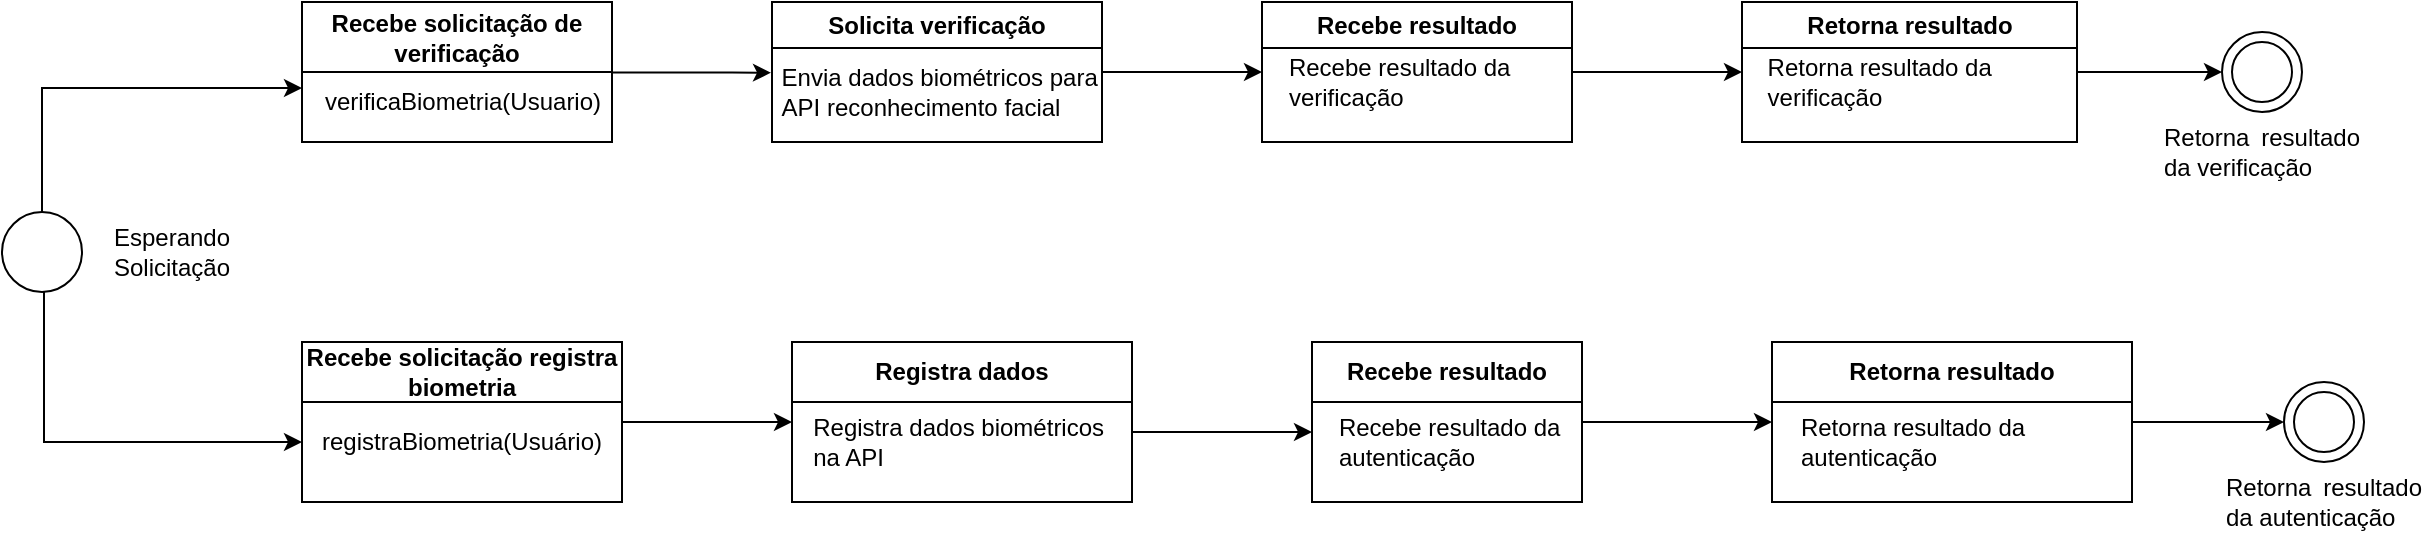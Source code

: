 <mxfile version="24.7.17">
  <diagram name="Página-1" id="fC4xaVk8DWp9LuVx3r3I">
    <mxGraphModel dx="1121" dy="599" grid="1" gridSize="10" guides="1" tooltips="1" connect="1" arrows="1" fold="1" page="1" pageScale="1" pageWidth="827" pageHeight="1169" math="0" shadow="0">
      <root>
        <mxCell id="0" />
        <mxCell id="1" parent="0" />
        <mxCell id="itOVfg9Iox0ewXBHak4l-5" value="" style="edgeStyle=orthogonalEdgeStyle;rounded=0;orthogonalLoop=1;jettySize=auto;html=1;entryX=0.025;entryY=0.258;entryDx=0;entryDy=0;entryPerimeter=0;" edge="1" parent="1" source="itOVfg9Iox0ewXBHak4l-6" target="itOVfg9Iox0ewXBHak4l-10">
          <mxGeometry relative="1" as="geometry">
            <Array as="points">
              <mxPoint x="400" y="715" />
            </Array>
          </mxGeometry>
        </mxCell>
        <mxCell id="itOVfg9Iox0ewXBHak4l-6" value="Recebe solicitação de verificação" style="swimlane;whiteSpace=wrap;html=1;startSize=35;" vertex="1" parent="1">
          <mxGeometry x="185" y="680" width="155" height="70" as="geometry" />
        </mxCell>
        <mxCell id="itOVfg9Iox0ewXBHak4l-7" value="verificaBiometria(Usuario)" style="text;html=1;align=center;verticalAlign=middle;resizable=0;points=[];autosize=1;strokeColor=none;fillColor=none;" vertex="1" parent="itOVfg9Iox0ewXBHak4l-6">
          <mxGeometry y="35" width="160" height="30" as="geometry" />
        </mxCell>
        <mxCell id="itOVfg9Iox0ewXBHak4l-8" value="" style="edgeStyle=orthogonalEdgeStyle;rounded=0;orthogonalLoop=1;jettySize=auto;html=1;" edge="1" parent="1" source="itOVfg9Iox0ewXBHak4l-9" target="itOVfg9Iox0ewXBHak4l-13">
          <mxGeometry relative="1" as="geometry">
            <Array as="points">
              <mxPoint x="650" y="715" />
              <mxPoint x="650" y="715" />
            </Array>
          </mxGeometry>
        </mxCell>
        <mxCell id="itOVfg9Iox0ewXBHak4l-9" value="Solicita verificação" style="swimlane;whiteSpace=wrap;html=1;" vertex="1" parent="1">
          <mxGeometry x="420" y="680" width="165" height="70" as="geometry" />
        </mxCell>
        <mxCell id="itOVfg9Iox0ewXBHak4l-10" value="&lt;div style=&quot;text-align: justify;&quot;&gt;Envia dados biométricos para&amp;nbsp;&lt;/div&gt;&lt;div style=&quot;text-align: justify;&quot;&gt;API reconhecimento facial&lt;/div&gt;" style="text;html=1;align=center;verticalAlign=middle;resizable=0;points=[];autosize=1;strokeColor=none;fillColor=none;" vertex="1" parent="itOVfg9Iox0ewXBHak4l-9">
          <mxGeometry x="-5" y="25" width="180" height="40" as="geometry" />
        </mxCell>
        <mxCell id="itOVfg9Iox0ewXBHak4l-11" value="" style="edgeStyle=orthogonalEdgeStyle;rounded=0;orthogonalLoop=1;jettySize=auto;html=1;entryX=0;entryY=0.5;entryDx=0;entryDy=0;" edge="1" parent="1" source="itOVfg9Iox0ewXBHak4l-12" target="itOVfg9Iox0ewXBHak4l-18">
          <mxGeometry relative="1" as="geometry">
            <mxPoint x="895" y="715" as="targetPoint" />
          </mxGeometry>
        </mxCell>
        <mxCell id="itOVfg9Iox0ewXBHak4l-12" value="Recebe resultado" style="swimlane;whiteSpace=wrap;html=1;" vertex="1" parent="1">
          <mxGeometry x="665" y="680" width="155" height="70" as="geometry" />
        </mxCell>
        <mxCell id="itOVfg9Iox0ewXBHak4l-13" value="&lt;div style=&quot;text-align: justify;&quot;&gt;&lt;span style=&quot;background-color: initial;&quot;&gt;Recebe resultado da&amp;nbsp;&lt;/span&gt;&lt;/div&gt;&lt;div style=&quot;text-align: justify;&quot;&gt;verificação&lt;/div&gt;" style="text;html=1;align=center;verticalAlign=middle;resizable=0;points=[];autosize=1;strokeColor=none;fillColor=none;" vertex="1" parent="itOVfg9Iox0ewXBHak4l-12">
          <mxGeometry y="20" width="140" height="40" as="geometry" />
        </mxCell>
        <mxCell id="itOVfg9Iox0ewXBHak4l-14" value="" style="ellipse;whiteSpace=wrap;html=1;aspect=fixed;" vertex="1" parent="1">
          <mxGeometry x="1145" y="695" width="40" height="40" as="geometry" />
        </mxCell>
        <mxCell id="itOVfg9Iox0ewXBHak4l-15" value="&lt;div style=&quot;text-align: justify;&quot;&gt;&lt;span style=&quot;background-color: initial;&quot;&gt;Retorna resultado da verificação&lt;/span&gt;&lt;/div&gt;" style="text;html=1;align=center;verticalAlign=middle;whiteSpace=wrap;rounded=0;" vertex="1" parent="1">
          <mxGeometry x="1115" y="735" width="100" height="40" as="geometry" />
        </mxCell>
        <mxCell id="itOVfg9Iox0ewXBHak4l-16" value="" style="ellipse;whiteSpace=wrap;html=1;aspect=fixed;" vertex="1" parent="1">
          <mxGeometry x="1150" y="700" width="30" height="30" as="geometry" />
        </mxCell>
        <mxCell id="itOVfg9Iox0ewXBHak4l-17" value="" style="edgeStyle=orthogonalEdgeStyle;rounded=0;orthogonalLoop=1;jettySize=auto;html=1;" edge="1" parent="1" source="itOVfg9Iox0ewXBHak4l-18">
          <mxGeometry relative="1" as="geometry">
            <mxPoint x="1145" y="715" as="targetPoint" />
          </mxGeometry>
        </mxCell>
        <mxCell id="itOVfg9Iox0ewXBHak4l-18" value="Retorna resultado" style="swimlane;whiteSpace=wrap;html=1;" vertex="1" parent="1">
          <mxGeometry x="905" y="680" width="167.5" height="70" as="geometry" />
        </mxCell>
        <mxCell id="itOVfg9Iox0ewXBHak4l-19" value="&lt;div style=&quot;text-align: justify;&quot;&gt;&lt;span style=&quot;background-color: initial;&quot;&gt;Retorna resultado da&amp;nbsp;&lt;/span&gt;&lt;/div&gt;&lt;div style=&quot;text-align: justify;&quot;&gt;verificação&lt;/div&gt;" style="text;html=1;align=center;verticalAlign=middle;resizable=0;points=[];autosize=1;strokeColor=none;fillColor=none;" vertex="1" parent="itOVfg9Iox0ewXBHak4l-18">
          <mxGeometry y="20" width="140" height="40" as="geometry" />
        </mxCell>
        <mxCell id="itOVfg9Iox0ewXBHak4l-20" value="" style="edgeStyle=orthogonalEdgeStyle;rounded=0;orthogonalLoop=1;jettySize=auto;html=1;entryX=0;entryY=0.5;entryDx=0;entryDy=0;" edge="1" parent="1" source="itOVfg9Iox0ewXBHak4l-21" target="itOVfg9Iox0ewXBHak4l-80">
          <mxGeometry relative="1" as="geometry" />
        </mxCell>
        <mxCell id="itOVfg9Iox0ewXBHak4l-21" value="Recebe solicitação registra biometria" style="swimlane;whiteSpace=wrap;html=1;startSize=30;" vertex="1" parent="1">
          <mxGeometry x="185" y="850" width="160" height="80" as="geometry" />
        </mxCell>
        <mxCell id="itOVfg9Iox0ewXBHak4l-22" value="&lt;div style=&quot;text-align: justify;&quot;&gt;&lt;span style=&quot;text-wrap: nowrap;&quot;&gt;registraBiometria(Usuário)&lt;/span&gt;&lt;/div&gt;" style="text;html=1;align=center;verticalAlign=middle;whiteSpace=wrap;rounded=0;" vertex="1" parent="itOVfg9Iox0ewXBHak4l-21">
          <mxGeometry y="25" width="160" height="50" as="geometry" />
        </mxCell>
        <mxCell id="itOVfg9Iox0ewXBHak4l-120" value="" style="edgeStyle=orthogonalEdgeStyle;rounded=0;orthogonalLoop=1;jettySize=auto;html=1;" edge="1" parent="1" source="itOVfg9Iox0ewXBHak4l-23" target="itOVfg9Iox0ewXBHak4l-84">
          <mxGeometry relative="1" as="geometry">
            <Array as="points">
              <mxPoint x="905" y="890" />
              <mxPoint x="905" y="890" />
            </Array>
          </mxGeometry>
        </mxCell>
        <mxCell id="itOVfg9Iox0ewXBHak4l-23" value="Recebe resultado" style="swimlane;whiteSpace=wrap;html=1;startSize=30;" vertex="1" parent="1">
          <mxGeometry x="690" y="850" width="135" height="80" as="geometry" />
        </mxCell>
        <mxCell id="itOVfg9Iox0ewXBHak4l-24" value="&lt;div style=&quot;text-align: justify;&quot;&gt;&lt;span style=&quot;background-color: initial;&quot;&gt;Recebe resultado da&amp;nbsp;&lt;/span&gt;&lt;/div&gt;&lt;div style=&quot;text-align: justify;&quot;&gt;autenticação&lt;/div&gt;" style="text;html=1;align=center;verticalAlign=middle;resizable=0;points=[];autosize=1;strokeColor=none;fillColor=none;" vertex="1" parent="itOVfg9Iox0ewXBHak4l-23">
          <mxGeometry y="30" width="140" height="40" as="geometry" />
        </mxCell>
        <mxCell id="itOVfg9Iox0ewXBHak4l-25" value="" style="ellipse;whiteSpace=wrap;html=1;aspect=fixed;" vertex="1" parent="1">
          <mxGeometry x="1176" y="870" width="40" height="40" as="geometry" />
        </mxCell>
        <mxCell id="itOVfg9Iox0ewXBHak4l-26" value="&lt;div style=&quot;text-align: justify;&quot;&gt;&lt;span style=&quot;background-color: initial;&quot;&gt;Retorna resultado da autenticação&lt;/span&gt;&lt;/div&gt;" style="text;html=1;align=center;verticalAlign=middle;whiteSpace=wrap;rounded=0;" vertex="1" parent="1">
          <mxGeometry x="1146" y="910" width="100" height="40" as="geometry" />
        </mxCell>
        <mxCell id="itOVfg9Iox0ewXBHak4l-27" value="" style="ellipse;whiteSpace=wrap;html=1;aspect=fixed;" vertex="1" parent="1">
          <mxGeometry x="1181" y="875" width="30" height="30" as="geometry" />
        </mxCell>
        <mxCell id="itOVfg9Iox0ewXBHak4l-39" style="edgeStyle=orthogonalEdgeStyle;rounded=0;orthogonalLoop=1;jettySize=auto;html=1;entryX=0;entryY=0.5;entryDx=0;entryDy=0;" edge="1" parent="1" source="itOVfg9Iox0ewXBHak4l-43" target="itOVfg9Iox0ewXBHak4l-22">
          <mxGeometry relative="1" as="geometry">
            <mxPoint x="55" y="430" as="targetPoint" />
            <Array as="points">
              <mxPoint x="56" y="900" />
            </Array>
          </mxGeometry>
        </mxCell>
        <mxCell id="itOVfg9Iox0ewXBHak4l-123" style="edgeStyle=orthogonalEdgeStyle;rounded=0;orthogonalLoop=1;jettySize=auto;html=1;" edge="1" parent="1" source="itOVfg9Iox0ewXBHak4l-43" target="itOVfg9Iox0ewXBHak4l-7">
          <mxGeometry relative="1" as="geometry">
            <mxPoint x="50" y="700" as="targetPoint" />
            <Array as="points">
              <mxPoint x="55" y="723" />
            </Array>
          </mxGeometry>
        </mxCell>
        <mxCell id="itOVfg9Iox0ewXBHak4l-43" value="" style="ellipse;whiteSpace=wrap;html=1;aspect=fixed;" vertex="1" parent="1">
          <mxGeometry x="35" y="785" width="40" height="40" as="geometry" />
        </mxCell>
        <mxCell id="itOVfg9Iox0ewXBHak4l-45" value="Esperando Solicitação" style="text;html=1;align=center;verticalAlign=middle;whiteSpace=wrap;rounded=0;" vertex="1" parent="1">
          <mxGeometry x="70" y="772.5" width="100" height="65" as="geometry" />
        </mxCell>
        <mxCell id="itOVfg9Iox0ewXBHak4l-79" value="" style="edgeStyle=orthogonalEdgeStyle;rounded=0;orthogonalLoop=1;jettySize=auto;html=1;" edge="1" parent="1" target="itOVfg9Iox0ewXBHak4l-24">
          <mxGeometry relative="1" as="geometry">
            <mxPoint x="600" y="895" as="sourcePoint" />
            <Array as="points">
              <mxPoint x="655" y="895" />
              <mxPoint x="655" y="895" />
            </Array>
          </mxGeometry>
        </mxCell>
        <mxCell id="itOVfg9Iox0ewXBHak4l-80" value="Registra dados" style="swimlane;whiteSpace=wrap;html=1;startSize=30;" vertex="1" parent="1">
          <mxGeometry x="430" y="850" width="170" height="80" as="geometry" />
        </mxCell>
        <mxCell id="itOVfg9Iox0ewXBHak4l-81" value="&lt;div style=&quot;text-align: justify;&quot;&gt;&lt;span style=&quot;text-align: center;&quot;&gt;Registra dados biométricos&amp;nbsp;&lt;/span&gt;&lt;br&gt;&lt;/div&gt;&lt;div style=&quot;text-align: justify;&quot;&gt;&lt;span style=&quot;text-align: center;&quot;&gt;na API&lt;/span&gt;&lt;/div&gt;" style="text;html=1;align=center;verticalAlign=middle;whiteSpace=wrap;rounded=0;" vertex="1" parent="itOVfg9Iox0ewXBHak4l-80">
          <mxGeometry x="5" y="25" width="160" height="50" as="geometry" />
        </mxCell>
        <mxCell id="itOVfg9Iox0ewXBHak4l-82" value="" style="edgeStyle=orthogonalEdgeStyle;rounded=0;orthogonalLoop=1;jettySize=auto;html=1;entryX=0;entryY=0.5;entryDx=0;entryDy=0;" edge="1" parent="1" source="itOVfg9Iox0ewXBHak4l-83" target="itOVfg9Iox0ewXBHak4l-25">
          <mxGeometry relative="1" as="geometry" />
        </mxCell>
        <mxCell id="itOVfg9Iox0ewXBHak4l-83" value="Retorna resultado" style="swimlane;whiteSpace=wrap;html=1;startSize=30;" vertex="1" parent="1">
          <mxGeometry x="920" y="850" width="180" height="80" as="geometry" />
        </mxCell>
        <mxCell id="itOVfg9Iox0ewXBHak4l-84" value="Retorna resultado da&lt;div style=&quot;text-align: justify;&quot;&gt;autenticação&lt;/div&gt;" style="text;html=1;align=center;verticalAlign=middle;resizable=0;points=[];autosize=1;strokeColor=none;fillColor=none;" vertex="1" parent="itOVfg9Iox0ewXBHak4l-83">
          <mxGeometry y="30" width="140" height="40" as="geometry" />
        </mxCell>
      </root>
    </mxGraphModel>
  </diagram>
</mxfile>
